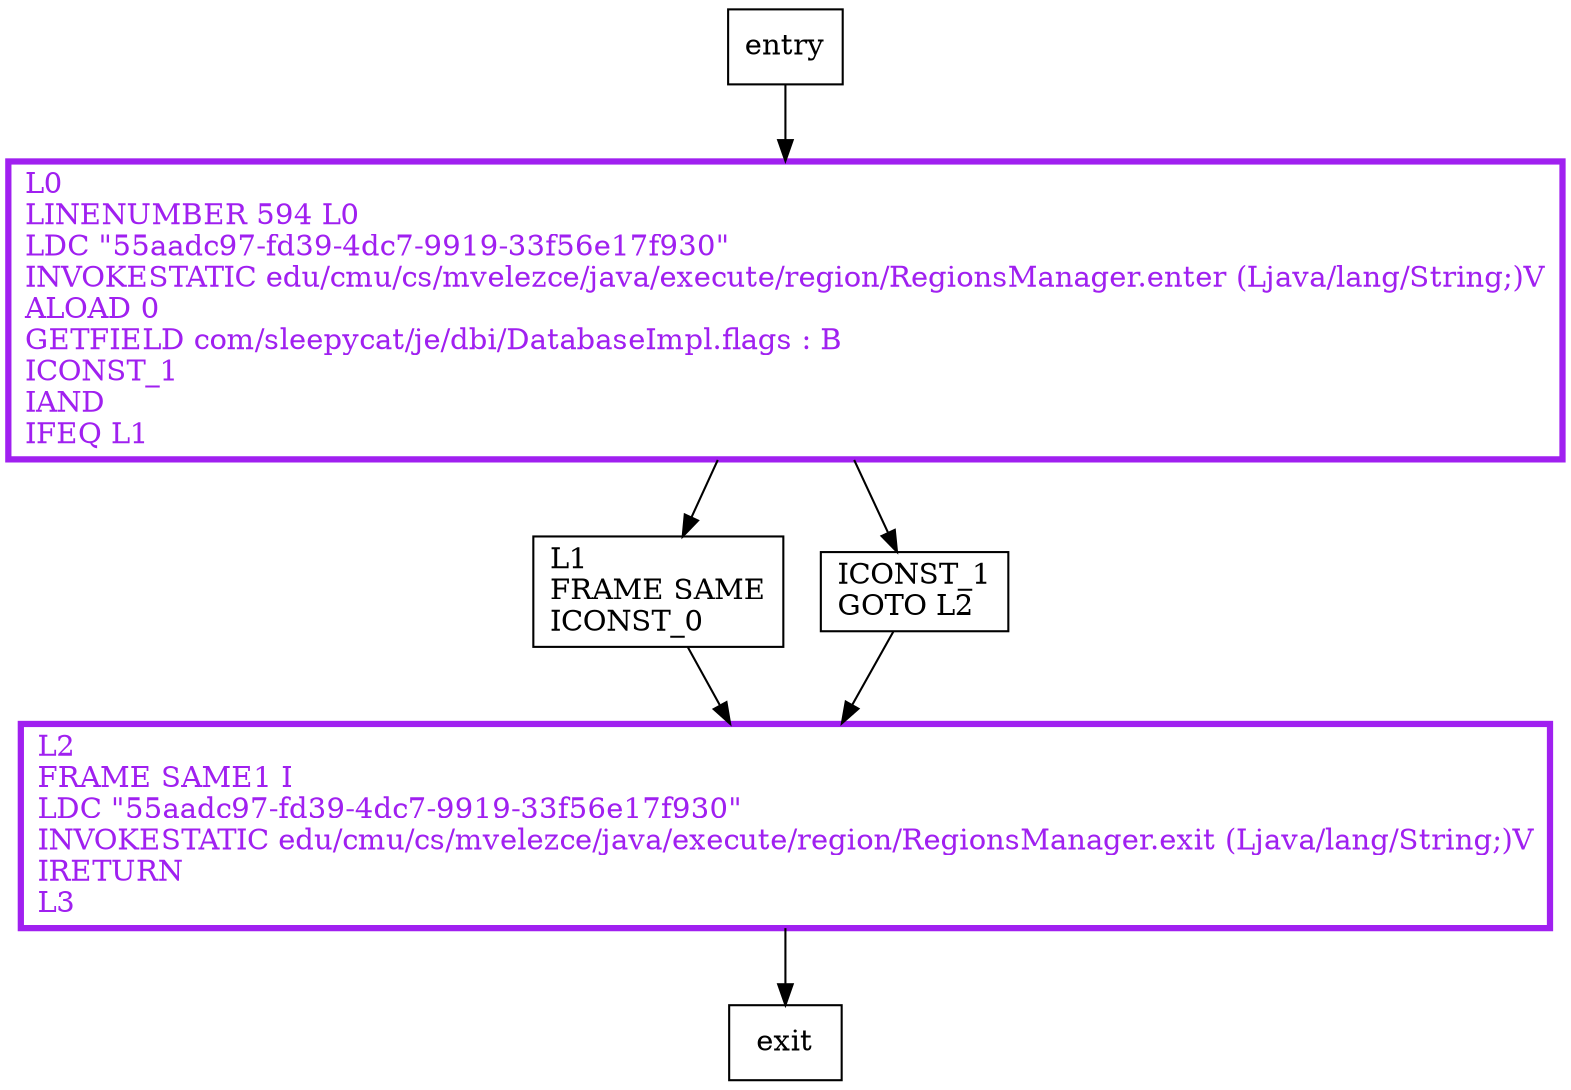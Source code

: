 digraph getSortedDuplicates {
node [shape=record];
1371199550 [label="L2\lFRAME SAME1 I\lLDC \"55aadc97-fd39-4dc7-9919-33f56e17f930\"\lINVOKESTATIC edu/cmu/cs/mvelezce/java/execute/region/RegionsManager.exit (Ljava/lang/String;)V\lIRETURN\lL3\l"];
1123290112 [label="L0\lLINENUMBER 594 L0\lLDC \"55aadc97-fd39-4dc7-9919-33f56e17f930\"\lINVOKESTATIC edu/cmu/cs/mvelezce/java/execute/region/RegionsManager.enter (Ljava/lang/String;)V\lALOAD 0\lGETFIELD com/sleepycat/je/dbi/DatabaseImpl.flags : B\lICONST_1\lIAND\lIFEQ L1\l"];
1674632987 [label="L1\lFRAME SAME\lICONST_0\l"];
1610823527 [label="ICONST_1\lGOTO L2\l"];
entry;
exit;
entry -> 1123290112
1371199550 -> exit
1123290112 -> 1674632987
1123290112 -> 1610823527
1674632987 -> 1371199550
1610823527 -> 1371199550
1371199550[fontcolor="purple", penwidth=3, color="purple"];
1123290112[fontcolor="purple", penwidth=3, color="purple"];
}
